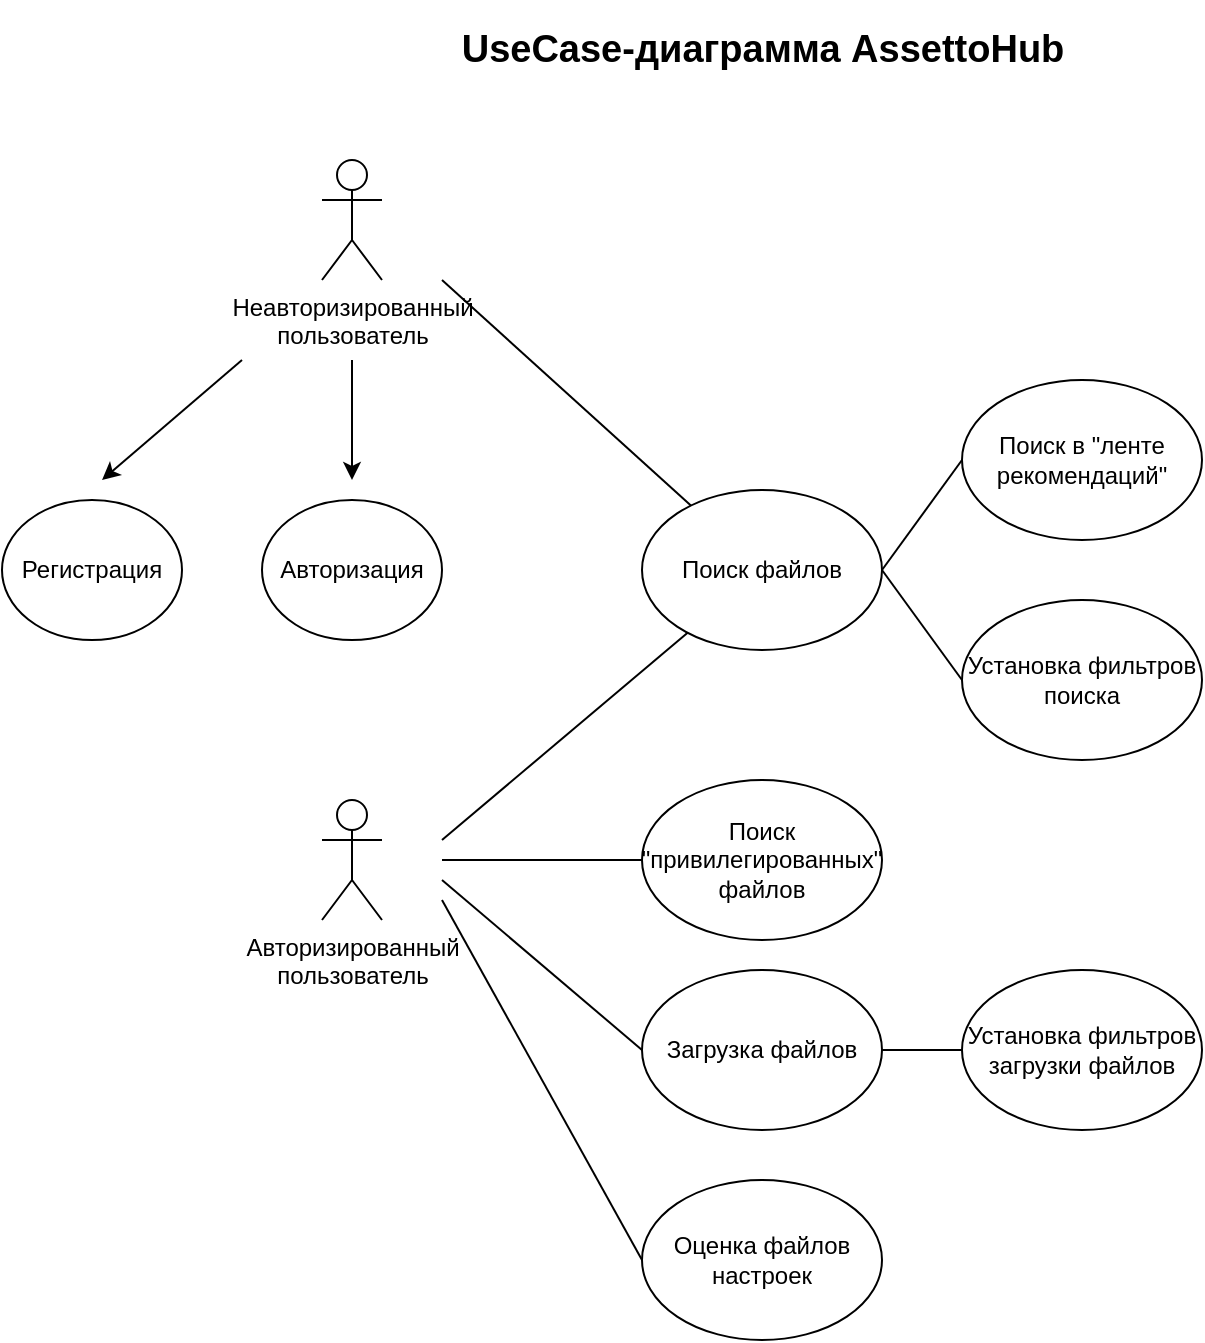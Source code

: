 <mxfile version="17.1.0" type="device"><diagram id="Rvpp1RCZBlxX2MphvUr8" name="Page-1"><mxGraphModel dx="2249" dy="765" grid="1" gridSize="10" guides="1" tooltips="1" connect="1" arrows="1" fold="1" page="1" pageScale="1" pageWidth="827" pageHeight="1169" math="0" shadow="0"><root><mxCell id="0"/><mxCell id="1" parent="0"/><mxCell id="Sjwgsp_-n-4WojREcypO-1" value="Авторизированный&lt;br&gt;пользователь" style="shape=umlActor;verticalLabelPosition=bottom;verticalAlign=top;html=1;outlineConnect=0;" parent="1" vertex="1"><mxGeometry x="120" y="460" width="30" height="60" as="geometry"/></mxCell><mxCell id="Sjwgsp_-n-4WojREcypO-2" value="Неавторизированный&lt;br&gt;пользователь" style="shape=umlActor;verticalLabelPosition=bottom;verticalAlign=top;html=1;outlineConnect=0;" parent="1" vertex="1"><mxGeometry x="120" y="140" width="30" height="60" as="geometry"/></mxCell><mxCell id="Sjwgsp_-n-4WojREcypO-3" value="Авторизация" style="ellipse;whiteSpace=wrap;html=1;" parent="1" vertex="1"><mxGeometry x="90" y="310" width="90" height="70" as="geometry"/></mxCell><mxCell id="Sjwgsp_-n-4WojREcypO-5" value="" style="endArrow=classic;html=1;rounded=0;" parent="1" edge="1"><mxGeometry width="50" height="50" relative="1" as="geometry"><mxPoint x="135" y="240" as="sourcePoint"/><mxPoint x="135" y="300" as="targetPoint"/></mxGeometry></mxCell><mxCell id="Sjwgsp_-n-4WojREcypO-6" value="Поиск файлов" style="ellipse;whiteSpace=wrap;html=1;" parent="1" vertex="1"><mxGeometry x="280" y="305" width="120" height="80" as="geometry"/></mxCell><mxCell id="Sjwgsp_-n-4WojREcypO-7" value="" style="endArrow=none;html=1;rounded=0;" parent="1" source="Sjwgsp_-n-4WojREcypO-6" edge="1"><mxGeometry width="50" height="50" relative="1" as="geometry"><mxPoint x="210" y="280" as="sourcePoint"/><mxPoint x="180" y="200" as="targetPoint"/></mxGeometry></mxCell><mxCell id="Sjwgsp_-n-4WojREcypO-8" value="" style="endArrow=none;html=1;rounded=0;" parent="1" source="Sjwgsp_-n-4WojREcypO-6" edge="1"><mxGeometry width="50" height="50" relative="1" as="geometry"><mxPoint x="314.586" y="542.711" as="sourcePoint"/><mxPoint x="180" y="480" as="targetPoint"/></mxGeometry></mxCell><mxCell id="Sjwgsp_-n-4WojREcypO-9" value="Поиск &quot;привилегированных&quot; файлов" style="ellipse;whiteSpace=wrap;html=1;" parent="1" vertex="1"><mxGeometry x="280" y="450" width="120" height="80" as="geometry"/></mxCell><mxCell id="Sjwgsp_-n-4WojREcypO-10" value="" style="endArrow=none;html=1;rounded=0;entryX=0;entryY=0.5;entryDx=0;entryDy=0;" parent="1" target="Sjwgsp_-n-4WojREcypO-9" edge="1"><mxGeometry width="50" height="50" relative="1" as="geometry"><mxPoint x="180" y="490" as="sourcePoint"/><mxPoint x="250" y="480" as="targetPoint"/></mxGeometry></mxCell><mxCell id="Sjwgsp_-n-4WojREcypO-11" value="Загрузка файлов" style="ellipse;whiteSpace=wrap;html=1;" parent="1" vertex="1"><mxGeometry x="280" y="545" width="120" height="80" as="geometry"/></mxCell><mxCell id="Sjwgsp_-n-4WojREcypO-12" value="Оценка файлов настроек" style="ellipse;whiteSpace=wrap;html=1;" parent="1" vertex="1"><mxGeometry x="280" y="650" width="120" height="80" as="geometry"/></mxCell><mxCell id="Sjwgsp_-n-4WojREcypO-13" value="" style="endArrow=none;html=1;rounded=0;" parent="1" edge="1"><mxGeometry width="50" height="50" relative="1" as="geometry"><mxPoint x="180" y="500" as="sourcePoint"/><mxPoint x="280" y="585" as="targetPoint"/></mxGeometry></mxCell><mxCell id="Sjwgsp_-n-4WojREcypO-14" value="" style="endArrow=none;html=1;rounded=0;" parent="1" edge="1"><mxGeometry width="50" height="50" relative="1" as="geometry"><mxPoint x="180" y="510" as="sourcePoint"/><mxPoint x="280" y="690" as="targetPoint"/></mxGeometry></mxCell><mxCell id="Sjwgsp_-n-4WojREcypO-15" value="Установка фильтров поиска" style="ellipse;whiteSpace=wrap;html=1;" parent="1" vertex="1"><mxGeometry x="440" y="360" width="120" height="80" as="geometry"/></mxCell><mxCell id="Sjwgsp_-n-4WojREcypO-16" value="" style="endArrow=none;html=1;rounded=0;exitX=1;exitY=0.5;exitDx=0;exitDy=0;entryX=0;entryY=0.5;entryDx=0;entryDy=0;" parent="1" source="Sjwgsp_-n-4WojREcypO-6" target="Sjwgsp_-n-4WojREcypO-15" edge="1"><mxGeometry width="50" height="50" relative="1" as="geometry"><mxPoint x="389" y="390" as="sourcePoint"/><mxPoint x="439" y="340" as="targetPoint"/></mxGeometry></mxCell><mxCell id="Sjwgsp_-n-4WojREcypO-18" value="Установка фильтров загрузки файлов" style="ellipse;whiteSpace=wrap;html=1;" parent="1" vertex="1"><mxGeometry x="440" y="545" width="120" height="80" as="geometry"/></mxCell><mxCell id="Sjwgsp_-n-4WojREcypO-19" value="" style="endArrow=none;html=1;rounded=0;exitX=1;exitY=0.5;exitDx=0;exitDy=0;" parent="1" source="Sjwgsp_-n-4WojREcypO-11" edge="1"><mxGeometry width="50" height="50" relative="1" as="geometry"><mxPoint x="390" y="635" as="sourcePoint"/><mxPoint x="440" y="585" as="targetPoint"/></mxGeometry></mxCell><mxCell id="Sjwgsp_-n-4WojREcypO-20" value="Поиск в &quot;ленте рекомендаций&quot;" style="ellipse;whiteSpace=wrap;html=1;" parent="1" vertex="1"><mxGeometry x="440" y="250" width="120" height="80" as="geometry"/></mxCell><mxCell id="Sjwgsp_-n-4WojREcypO-21" value="" style="endArrow=none;html=1;rounded=0;exitX=1;exitY=0.5;exitDx=0;exitDy=0;entryX=0;entryY=0.5;entryDx=0;entryDy=0;" parent="1" source="Sjwgsp_-n-4WojREcypO-6" target="Sjwgsp_-n-4WojREcypO-20" edge="1"><mxGeometry width="50" height="50" relative="1" as="geometry"><mxPoint x="389" y="290" as="sourcePoint"/><mxPoint x="439" y="270" as="targetPoint"/></mxGeometry></mxCell><mxCell id="Sjwgsp_-n-4WojREcypO-22" value="UseCase-диаграмма AssettoHub" style="html=1;strokeColor=none;fillColor=none;fontSize=19;fontStyle=1" parent="1" vertex="1"><mxGeometry x="225" y="60" width="230" height="50" as="geometry"/></mxCell><mxCell id="Sjwgsp_-n-4WojREcypO-24" value="Регистрация" style="ellipse;whiteSpace=wrap;html=1;" parent="1" vertex="1"><mxGeometry x="-40" y="310" width="90" height="70" as="geometry"/></mxCell><mxCell id="Sjwgsp_-n-4WojREcypO-25" value="" style="endArrow=classic;html=1;rounded=0;fontSize=19;" parent="1" edge="1"><mxGeometry width="50" height="50" relative="1" as="geometry"><mxPoint x="80" y="240" as="sourcePoint"/><mxPoint x="10" y="300" as="targetPoint"/></mxGeometry></mxCell></root></mxGraphModel></diagram></mxfile>